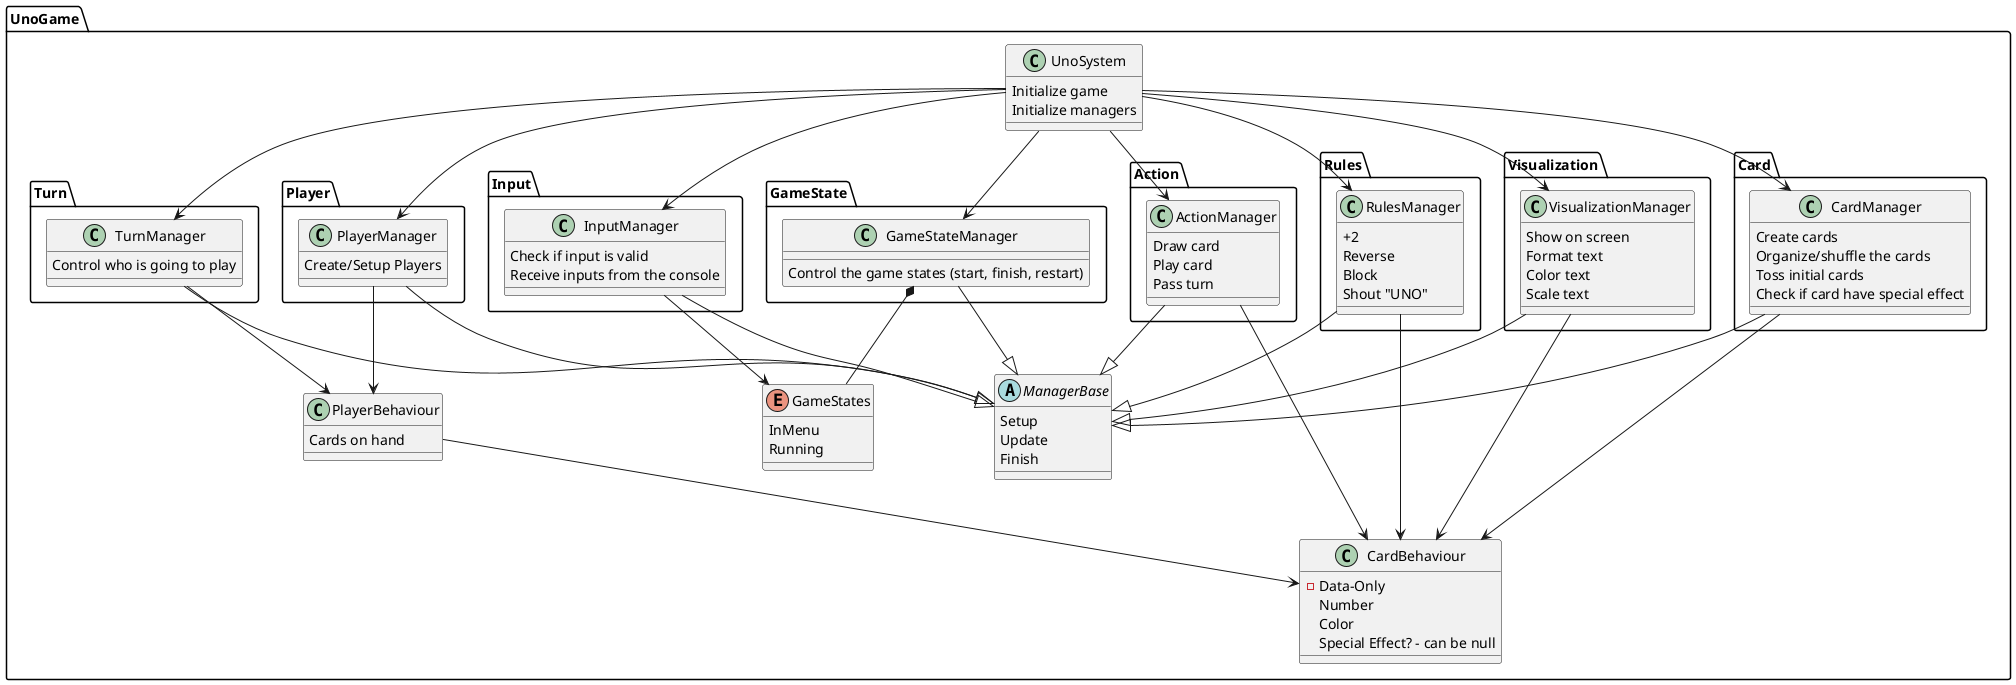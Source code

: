 ﻿@startuml
'https://plantuml.com/sequence-diagram

'SYSTEMS'
package UnoGame
{
    'ABSTRACTS'
    abstract class ManagerBase
    {
        Setup
        Update
        Finish
    }
    
    class UnoSystem
    {
        Initialize game
        Initialize managers
    }
    
    class CardBehaviour
    {
        - Data-Only
        Number
        Color
        Special Effect? - can be null
    }
    
    class PlayerBehaviour
    {
        Cards on hand
    }
    
    'INTERFACES'
    
    'ENUMS'
    enum GameStates
    {
        InMenu
        Running
    }
    
    'MANAGERS'
    package GameState
    {
        class GameStateManager
        {
            Control the game states (start, finish, restart)
        }
    }
    
    package Card
    {
        class CardManager
        {
            Create cards
            Organize/shuffle the cards
            Toss initial cards
            Check if card have special effect
        }
    }
    
    package Turn
    {
        class TurnManager
        {
            Control who is going to play
        }
    }
    
    package Action
    {
        class ActionManager
        {
            Draw card
            Play card
            Pass turn
        }
    }
    
    package Player
    {
        class PlayerManager
        {
            Create/Setup Players
        }
        
        
    }   
    
    package Rules
    {
        class RulesManager
        {
            +2
            Reverse
            Block
            Shout "UNO"
        }
    }  
    
    package Input
    {
        class InputManager
        {
            Check if input is valid
            Receive inputs from the console
        } 
    }
           
    package Visualization
    {
        class VisualizationManager
        {
            Show on screen
            Format text
            Color text
            Scale text
        }
    }
    
    'UTILS'
'    package Utils
'    {
'        class TimerHandler
'        {
'            Create timer 
'            Notify when timer finished
'        }
'    }
    
    'RELATIONS'
    'Parent - Child'
    GameStateManager --|> ManagerBase
    CardManager --|> ManagerBase
    TurnManager --|> ManagerBase
    ActionManager --|> ManagerBase
    InputManager --|> ManagerBase
    PlayerManager --|> ManagerBase
    RulesManager --|> ManagerBase
    VisualizationManager --|> ManagerBase
    
    'System - Managers'
    UnoSystem --> GameStateManager
    UnoSystem --> CardManager
    UnoSystem --> TurnManager
    UnoSystem --> ActionManager
    UnoSystem --> InputManager
    UnoSystem --> PlayerManager
    UnoSystem --> RulesManager
    UnoSystem --> VisualizationManager
    
    'A "has instance of" B. B cant live without A'
    GameStateManager *-- GameStates
    
    'Interfaces'
    
    'A "has instance of" B. B can live without A'
    CardManager --> CardBehaviour
    PlayerManager --> PlayerBehaviour
    PlayerBehaviour --> CardBehaviour
    ActionManager --> CardBehaviour
    RulesManager --> CardBehaviour
    TurnManager --> PlayerBehaviour
    VisualizationManager --> CardBehaviour
    InputManager --> GameStates
}


@enduml